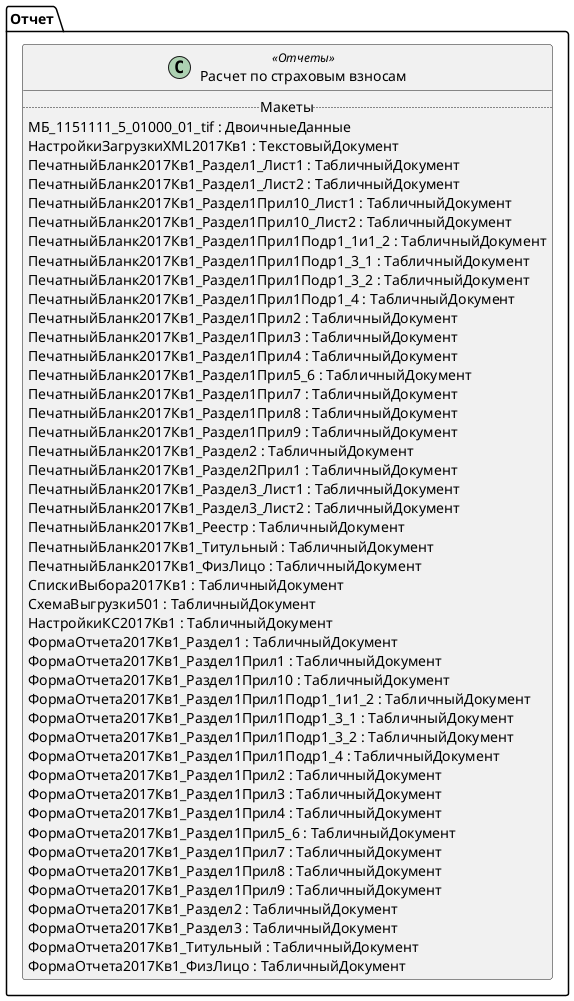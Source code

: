 ﻿@startuml РегламентированныйОтчетРасчетПоСтраховымВзносам
'!include templates.wsd
'..\include templates.wsd
class Отчет.РегламентированныйОтчетРасчетПоСтраховымВзносам as "Расчет по страховым взносам" <<Отчеты>>
{
..Макеты..
МБ_1151111_5_01000_01_tif : ДвоичныеДанные
НастройкиЗагрузкиXML2017Кв1 : ТекстовыйДокумент
ПечатныйБланк2017Кв1_Раздел1_Лист1 : ТабличныйДокумент
ПечатныйБланк2017Кв1_Раздел1_Лист2 : ТабличныйДокумент
ПечатныйБланк2017Кв1_Раздел1Прил10_Лист1 : ТабличныйДокумент
ПечатныйБланк2017Кв1_Раздел1Прил10_Лист2 : ТабличныйДокумент
ПечатныйБланк2017Кв1_Раздел1Прил1Подр1_1и1_2 : ТабличныйДокумент
ПечатныйБланк2017Кв1_Раздел1Прил1Подр1_3_1 : ТабличныйДокумент
ПечатныйБланк2017Кв1_Раздел1Прил1Подр1_3_2 : ТабличныйДокумент
ПечатныйБланк2017Кв1_Раздел1Прил1Подр1_4 : ТабличныйДокумент
ПечатныйБланк2017Кв1_Раздел1Прил2 : ТабличныйДокумент
ПечатныйБланк2017Кв1_Раздел1Прил3 : ТабличныйДокумент
ПечатныйБланк2017Кв1_Раздел1Прил4 : ТабличныйДокумент
ПечатныйБланк2017Кв1_Раздел1Прил5_6 : ТабличныйДокумент
ПечатныйБланк2017Кв1_Раздел1Прил7 : ТабличныйДокумент
ПечатныйБланк2017Кв1_Раздел1Прил8 : ТабличныйДокумент
ПечатныйБланк2017Кв1_Раздел1Прил9 : ТабличныйДокумент
ПечатныйБланк2017Кв1_Раздел2 : ТабличныйДокумент
ПечатныйБланк2017Кв1_Раздел2Прил1 : ТабличныйДокумент
ПечатныйБланк2017Кв1_Раздел3_Лист1 : ТабличныйДокумент
ПечатныйБланк2017Кв1_Раздел3_Лист2 : ТабличныйДокумент
ПечатныйБланк2017Кв1_Реестр : ТабличныйДокумент
ПечатныйБланк2017Кв1_Титульный : ТабличныйДокумент
ПечатныйБланк2017Кв1_ФизЛицо : ТабличныйДокумент
СпискиВыбора2017Кв1 : ТабличныйДокумент
СхемаВыгрузки501 : ТабличныйДокумент
НастройкиКС2017Кв1 : ТабличныйДокумент
ФормаОтчета2017Кв1_Раздел1 : ТабличныйДокумент
ФормаОтчета2017Кв1_Раздел1Прил1 : ТабличныйДокумент
ФормаОтчета2017Кв1_Раздел1Прил10 : ТабличныйДокумент
ФормаОтчета2017Кв1_Раздел1Прил1Подр1_1и1_2 : ТабличныйДокумент
ФормаОтчета2017Кв1_Раздел1Прил1Подр1_3_1 : ТабличныйДокумент
ФормаОтчета2017Кв1_Раздел1Прил1Подр1_3_2 : ТабличныйДокумент
ФормаОтчета2017Кв1_Раздел1Прил1Подр1_4 : ТабличныйДокумент
ФормаОтчета2017Кв1_Раздел1Прил2 : ТабличныйДокумент
ФормаОтчета2017Кв1_Раздел1Прил3 : ТабличныйДокумент
ФормаОтчета2017Кв1_Раздел1Прил4 : ТабличныйДокумент
ФормаОтчета2017Кв1_Раздел1Прил5_6 : ТабличныйДокумент
ФормаОтчета2017Кв1_Раздел1Прил7 : ТабличныйДокумент
ФормаОтчета2017Кв1_Раздел1Прил8 : ТабличныйДокумент
ФормаОтчета2017Кв1_Раздел1Прил9 : ТабличныйДокумент
ФормаОтчета2017Кв1_Раздел2 : ТабличныйДокумент
ФормаОтчета2017Кв1_Раздел3 : ТабличныйДокумент
ФормаОтчета2017Кв1_Титульный : ТабличныйДокумент
ФормаОтчета2017Кв1_ФизЛицо : ТабличныйДокумент
}
@enduml
